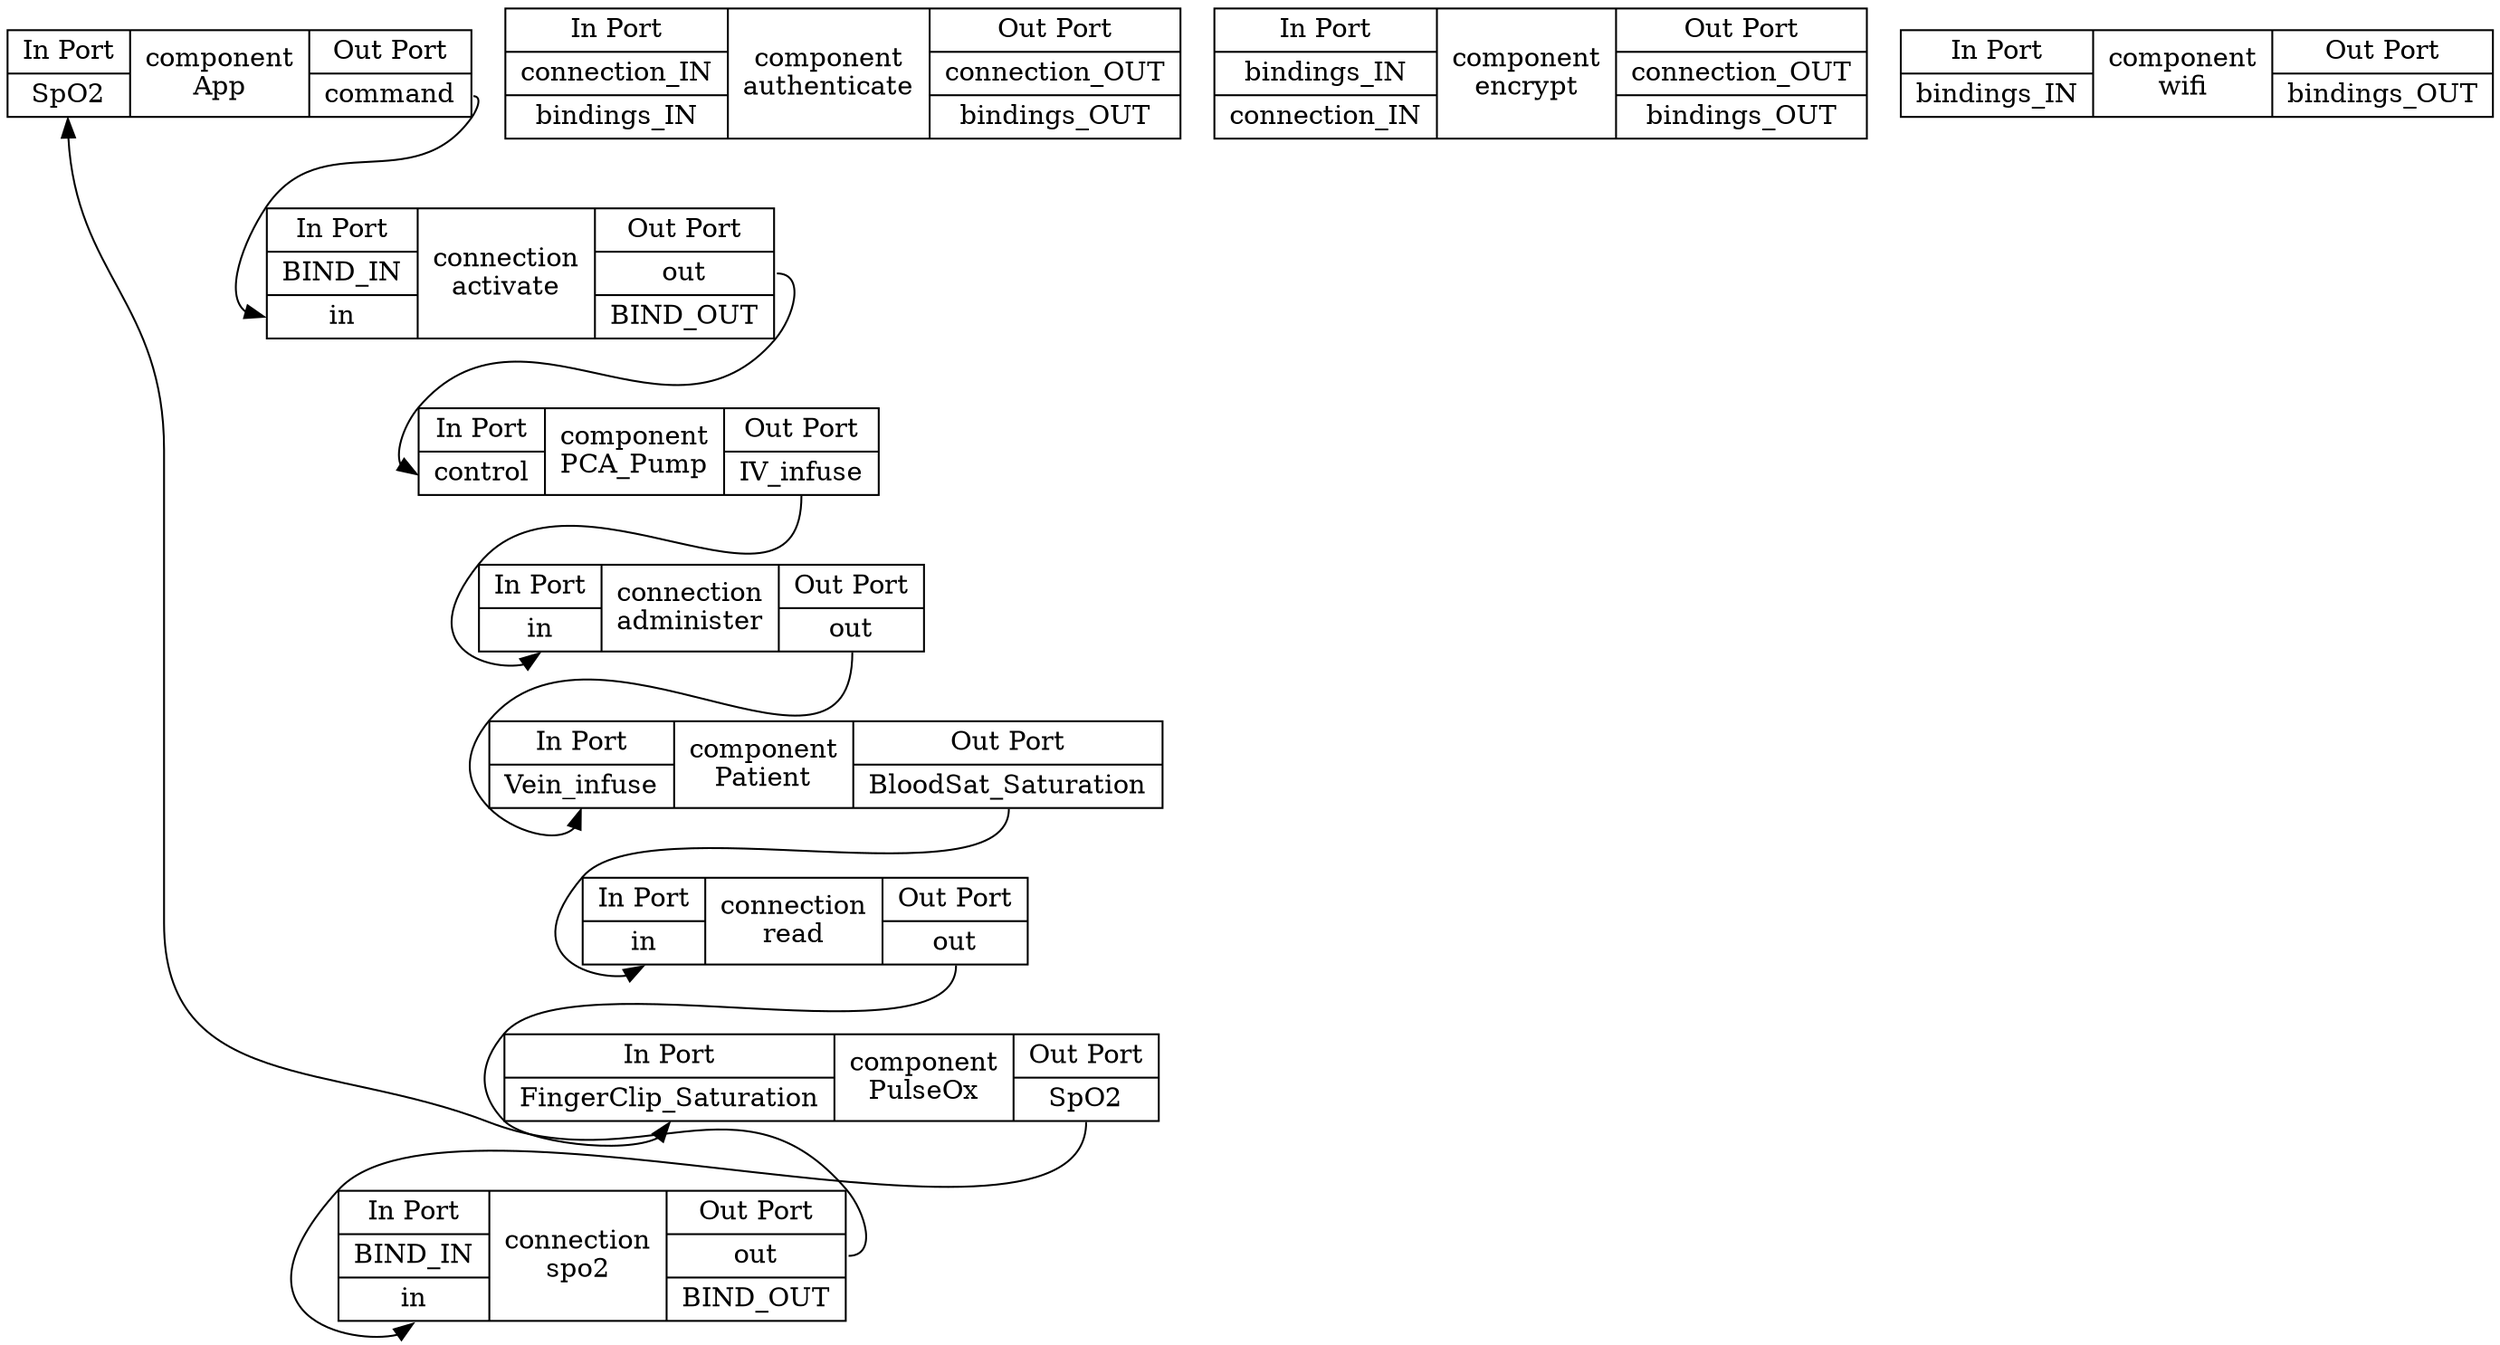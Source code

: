 digraph "component:$$AWAS#PCA_PulseOx_scenario_secure_Instance" {

  rankdir=TB

   "component:$$AWAS$PCA_PulseOx_scenario_secure_Instance#App" [label="{In Port|<SpO2>SpO2} |component\nApp|{Out Port|<command>command} ",  shape="record"] 
   "component:$$AWAS$PCA_PulseOx_scenario_secure_Instance#PCA_Pump" [label="{In Port|<control>control} |component\nPCA_Pump|{Out Port|<IV_infuse>IV_infuse} ",  shape="record"] 
   "component:$$AWAS$PCA_PulseOx_scenario_secure_Instance#Patient" [label="{In Port|<Vein_infuse>Vein_infuse} |component\nPatient|{Out Port|<BloodSat_Saturation>BloodSat_Saturation} ",  shape="record"] 
   "component:$$AWAS$PCA_PulseOx_scenario_secure_Instance#PulseOx" [label="{In Port|<FingerClip_Saturation>FingerClip_Saturation} |component\nPulseOx|{Out Port|<SpO2>SpO2} ",  shape="record"] 
   "component:$$AWAS$PCA_PulseOx_scenario_secure_Instance#authenticate" [label="{In Port|<connection_IN>connection_IN|<bindings_IN>bindings_IN} |component\nauthenticate|{Out Port|<connection_OUT>connection_OUT|<bindings_OUT>bindings_OUT} ",  shape="record"] 
   "component:$$AWAS$PCA_PulseOx_scenario_secure_Instance#encrypt" [label="{In Port|<bindings_IN>bindings_IN|<connection_IN>connection_IN} |component\nencrypt|{Out Port|<connection_OUT>connection_OUT|<bindings_OUT>bindings_OUT} ",  shape="record"] 
   "component:$$AWAS$PCA_PulseOx_scenario_secure_Instance#wifi" [label="{In Port|<bindings_IN>bindings_IN} |component\nwifi|{Out Port|<bindings_OUT>bindings_OUT} ",  shape="record"] 
   "connection:$$AWAS$PCA_PulseOx_scenario_secure_Instance#activate" [label="{In Port|<BIND_IN>BIND_IN|<in>in} |connection\nactivate|{Out Port|<out>out|<BIND_OUT>BIND_OUT} ",  shape="record"] 
   "connection:$$AWAS$PCA_PulseOx_scenario_secure_Instance#administer" [label="{In Port|<in>in} |connection\nadminister|{Out Port|<out>out} ",  shape="record"] 
   "connection:$$AWAS$PCA_PulseOx_scenario_secure_Instance#read" [label="{In Port|<in>in} |connection\nread|{Out Port|<out>out} ",  shape="record"] 
   "connection:$$AWAS$PCA_PulseOx_scenario_secure_Instance#spo2" [label="{In Port|<BIND_IN>BIND_IN|<in>in} |connection\nspo2|{Out Port|<out>out|<BIND_OUT>BIND_OUT} ",  shape="record"] 

   "component:$$AWAS$PCA_PulseOx_scenario_secure_Instance#App" -> "connection:$$AWAS$PCA_PulseOx_scenario_secure_Instance#activate" [headport=in, tailport=command] 
   "component:$$AWAS$PCA_PulseOx_scenario_secure_Instance#PCA_Pump" -> "connection:$$AWAS$PCA_PulseOx_scenario_secure_Instance#administer" [headport=in, tailport=IV_infuse] 
   "component:$$AWAS$PCA_PulseOx_scenario_secure_Instance#Patient" -> "connection:$$AWAS$PCA_PulseOx_scenario_secure_Instance#read" [headport=in, tailport=BloodSat_Saturation] 
   "component:$$AWAS$PCA_PulseOx_scenario_secure_Instance#PulseOx" -> "connection:$$AWAS$PCA_PulseOx_scenario_secure_Instance#spo2" [headport=in, tailport=SpO2] 
   "connection:$$AWAS$PCA_PulseOx_scenario_secure_Instance#activate" -> "component:$$AWAS$PCA_PulseOx_scenario_secure_Instance#PCA_Pump" [headport=control, tailport=out] 
   "connection:$$AWAS$PCA_PulseOx_scenario_secure_Instance#administer" -> "component:$$AWAS$PCA_PulseOx_scenario_secure_Instance#Patient" [headport=Vein_infuse, tailport=out] 
   "connection:$$AWAS$PCA_PulseOx_scenario_secure_Instance#read" -> "component:$$AWAS$PCA_PulseOx_scenario_secure_Instance#PulseOx" [headport=FingerClip_Saturation, tailport=out] 
   "connection:$$AWAS$PCA_PulseOx_scenario_secure_Instance#spo2" -> "component:$$AWAS$PCA_PulseOx_scenario_secure_Instance#App" [headport=SpO2, tailport=out] 

}
